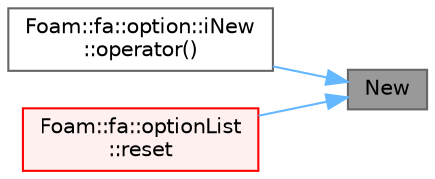 digraph "New"
{
 // LATEX_PDF_SIZE
  bgcolor="transparent";
  edge [fontname=Helvetica,fontsize=10,labelfontname=Helvetica,labelfontsize=10];
  node [fontname=Helvetica,fontsize=10,shape=box,height=0.2,width=0.4];
  rankdir="RL";
  Node1 [id="Node000001",label="New",height=0.2,width=0.4,color="gray40", fillcolor="grey60", style="filled", fontcolor="black",tooltip=" "];
  Node1 -> Node2 [id="edge1_Node000001_Node000002",dir="back",color="steelblue1",style="solid",tooltip=" "];
  Node2 [id="Node000002",label="Foam::fa::option::iNew\l::operator()",height=0.2,width=0.4,color="grey40", fillcolor="white", style="filled",URL="$classFoam_1_1fa_1_1option_1_1iNew.html#a5f9023d0beb9f1011e8b0510deb66e70",tooltip=" "];
  Node1 -> Node3 [id="edge2_Node000001_Node000003",dir="back",color="steelblue1",style="solid",tooltip=" "];
  Node3 [id="Node000003",label="Foam::fa::optionList\l::reset",height=0.2,width=0.4,color="red", fillcolor="#FFF0F0", style="filled",URL="$classFoam_1_1fa_1_1optionList.html#a08d5e47664d164c806dc4d18a7d139aa",tooltip=" "];
}
